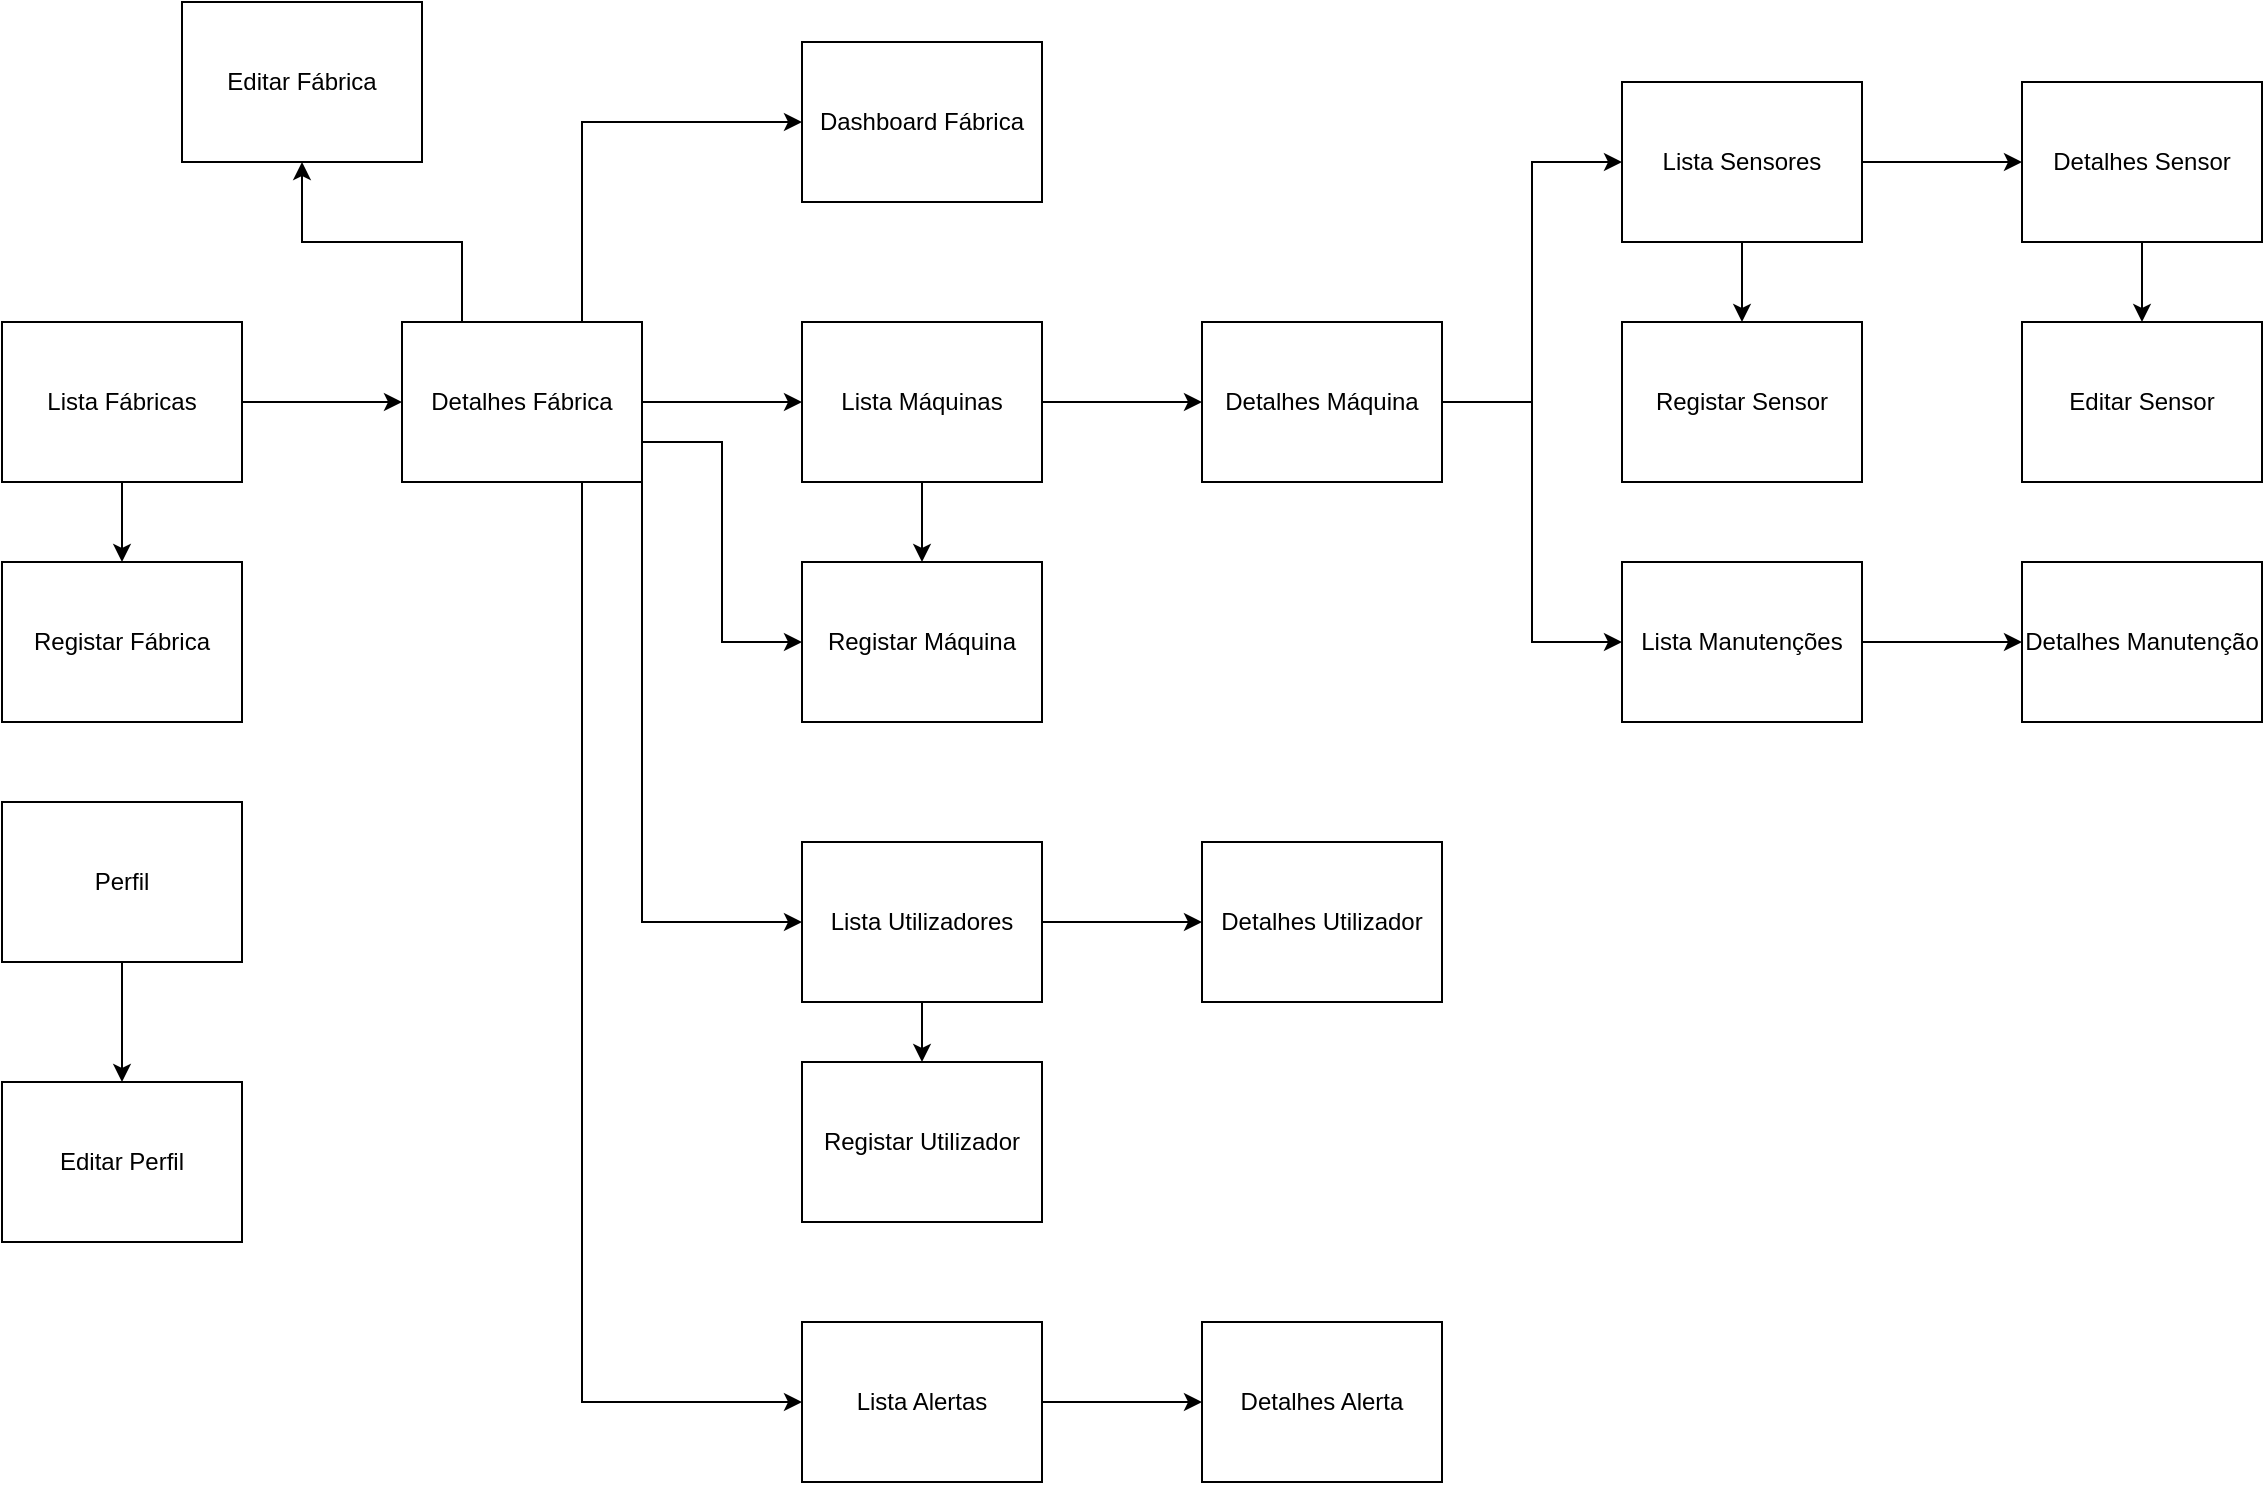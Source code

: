<mxfile version="25.0.3">
  <diagram name="Page-1" id="Y0TVHzEXhYDWEignVO2z">
    <mxGraphModel dx="1687" dy="911" grid="1" gridSize="10" guides="1" tooltips="1" connect="1" arrows="1" fold="1" page="1" pageScale="1" pageWidth="850" pageHeight="1100" math="0" shadow="0">
      <root>
        <mxCell id="0" />
        <mxCell id="1" parent="0" />
        <mxCell id="TLoTczXkmHmYarLnoum9-3" style="edgeStyle=orthogonalEdgeStyle;rounded=0;orthogonalLoop=1;jettySize=auto;html=1;exitX=1;exitY=0.5;exitDx=0;exitDy=0;entryX=0;entryY=0.5;entryDx=0;entryDy=0;" parent="1" source="TLoTczXkmHmYarLnoum9-1" target="TLoTczXkmHmYarLnoum9-2" edge="1">
          <mxGeometry relative="1" as="geometry" />
        </mxCell>
        <mxCell id="TLoTczXkmHmYarLnoum9-5" style="edgeStyle=orthogonalEdgeStyle;rounded=0;orthogonalLoop=1;jettySize=auto;html=1;exitX=0.5;exitY=1;exitDx=0;exitDy=0;" parent="1" source="TLoTczXkmHmYarLnoum9-1" target="TLoTczXkmHmYarLnoum9-4" edge="1">
          <mxGeometry relative="1" as="geometry" />
        </mxCell>
        <mxCell id="TLoTczXkmHmYarLnoum9-1" value="Lista Fábricas" style="rounded=0;whiteSpace=wrap;html=1;" parent="1" vertex="1">
          <mxGeometry x="40" y="200" width="120" height="80" as="geometry" />
        </mxCell>
        <mxCell id="TLoTczXkmHmYarLnoum9-11" style="edgeStyle=orthogonalEdgeStyle;rounded=0;orthogonalLoop=1;jettySize=auto;html=1;exitX=0.75;exitY=0;exitDx=0;exitDy=0;entryX=0;entryY=0.5;entryDx=0;entryDy=0;" parent="1" source="TLoTczXkmHmYarLnoum9-2" target="TLoTczXkmHmYarLnoum9-8" edge="1">
          <mxGeometry relative="1" as="geometry" />
        </mxCell>
        <mxCell id="TLoTczXkmHmYarLnoum9-15" style="edgeStyle=orthogonalEdgeStyle;rounded=0;orthogonalLoop=1;jettySize=auto;html=1;exitX=1;exitY=0.5;exitDx=0;exitDy=0;entryX=0;entryY=0.5;entryDx=0;entryDy=0;" parent="1" source="TLoTczXkmHmYarLnoum9-2" target="TLoTczXkmHmYarLnoum9-12" edge="1">
          <mxGeometry relative="1" as="geometry" />
        </mxCell>
        <mxCell id="TLoTczXkmHmYarLnoum9-26" style="edgeStyle=orthogonalEdgeStyle;rounded=0;orthogonalLoop=1;jettySize=auto;html=1;exitX=1;exitY=0.75;exitDx=0;exitDy=0;entryX=0;entryY=0.5;entryDx=0;entryDy=0;" parent="1" source="TLoTczXkmHmYarLnoum9-2" target="TLoTczXkmHmYarLnoum9-13" edge="1">
          <mxGeometry relative="1" as="geometry" />
        </mxCell>
        <mxCell id="TLoTczXkmHmYarLnoum9-27" style="edgeStyle=orthogonalEdgeStyle;rounded=0;orthogonalLoop=1;jettySize=auto;html=1;exitX=1;exitY=1;exitDx=0;exitDy=0;entryX=0;entryY=0.5;entryDx=0;entryDy=0;" parent="1" source="TLoTczXkmHmYarLnoum9-2" target="TLoTczXkmHmYarLnoum9-24" edge="1">
          <mxGeometry relative="1" as="geometry" />
        </mxCell>
        <mxCell id="TLoTczXkmHmYarLnoum9-28" style="edgeStyle=orthogonalEdgeStyle;rounded=0;orthogonalLoop=1;jettySize=auto;html=1;exitX=0.75;exitY=1;exitDx=0;exitDy=0;entryX=0;entryY=0.5;entryDx=0;entryDy=0;" parent="1" source="TLoTczXkmHmYarLnoum9-2" target="TLoTczXkmHmYarLnoum9-25" edge="1">
          <mxGeometry relative="1" as="geometry" />
        </mxCell>
        <mxCell id="TLoTczXkmHmYarLnoum9-29" style="edgeStyle=orthogonalEdgeStyle;rounded=0;orthogonalLoop=1;jettySize=auto;html=1;exitX=0.25;exitY=0;exitDx=0;exitDy=0;entryX=0.5;entryY=1;entryDx=0;entryDy=0;" parent="1" source="TLoTczXkmHmYarLnoum9-2" target="TLoTczXkmHmYarLnoum9-6" edge="1">
          <mxGeometry relative="1" as="geometry" />
        </mxCell>
        <mxCell id="TLoTczXkmHmYarLnoum9-2" value="Detalhes Fábrica" style="rounded=0;whiteSpace=wrap;html=1;" parent="1" vertex="1">
          <mxGeometry x="240" y="200" width="120" height="80" as="geometry" />
        </mxCell>
        <mxCell id="TLoTczXkmHmYarLnoum9-4" value="Registar Fábrica" style="rounded=0;whiteSpace=wrap;html=1;" parent="1" vertex="1">
          <mxGeometry x="40" y="320" width="120" height="80" as="geometry" />
        </mxCell>
        <mxCell id="TLoTczXkmHmYarLnoum9-6" value="Editar Fábrica" style="rounded=0;whiteSpace=wrap;html=1;" parent="1" vertex="1">
          <mxGeometry x="130" y="40" width="120" height="80" as="geometry" />
        </mxCell>
        <mxCell id="TLoTczXkmHmYarLnoum9-8" value="Dashboard Fábrica" style="rounded=0;whiteSpace=wrap;html=1;" parent="1" vertex="1">
          <mxGeometry x="440" y="60" width="120" height="80" as="geometry" />
        </mxCell>
        <mxCell id="TLoTczXkmHmYarLnoum9-14" style="edgeStyle=orthogonalEdgeStyle;rounded=0;orthogonalLoop=1;jettySize=auto;html=1;exitX=0.5;exitY=1;exitDx=0;exitDy=0;" parent="1" source="TLoTczXkmHmYarLnoum9-12" target="TLoTczXkmHmYarLnoum9-13" edge="1">
          <mxGeometry relative="1" as="geometry" />
        </mxCell>
        <mxCell id="cWNUB35YDtiMVpsdV3_J-7" style="edgeStyle=orthogonalEdgeStyle;rounded=0;orthogonalLoop=1;jettySize=auto;html=1;exitX=1;exitY=0.5;exitDx=0;exitDy=0;entryX=0;entryY=0.5;entryDx=0;entryDy=0;" edge="1" parent="1" source="TLoTczXkmHmYarLnoum9-12" target="cWNUB35YDtiMVpsdV3_J-4">
          <mxGeometry relative="1" as="geometry" />
        </mxCell>
        <mxCell id="TLoTczXkmHmYarLnoum9-12" value="Lista Máquinas" style="rounded=0;whiteSpace=wrap;html=1;" parent="1" vertex="1">
          <mxGeometry x="440" y="200" width="120" height="80" as="geometry" />
        </mxCell>
        <mxCell id="TLoTczXkmHmYarLnoum9-13" value="Registar Máquina" style="rounded=0;whiteSpace=wrap;html=1;" parent="1" vertex="1">
          <mxGeometry x="440" y="320" width="120" height="80" as="geometry" />
        </mxCell>
        <mxCell id="TLoTczXkmHmYarLnoum9-19" style="edgeStyle=orthogonalEdgeStyle;rounded=0;orthogonalLoop=1;jettySize=auto;html=1;exitX=1;exitY=0.5;exitDx=0;exitDy=0;entryX=0;entryY=0.5;entryDx=0;entryDy=0;" parent="1" source="TLoTczXkmHmYarLnoum9-16" target="TLoTczXkmHmYarLnoum9-18" edge="1">
          <mxGeometry relative="1" as="geometry" />
        </mxCell>
        <mxCell id="TLoTczXkmHmYarLnoum9-23" style="edgeStyle=orthogonalEdgeStyle;rounded=0;orthogonalLoop=1;jettySize=auto;html=1;exitX=0.5;exitY=1;exitDx=0;exitDy=0;" parent="1" source="TLoTczXkmHmYarLnoum9-16" target="TLoTczXkmHmYarLnoum9-22" edge="1">
          <mxGeometry relative="1" as="geometry" />
        </mxCell>
        <mxCell id="TLoTczXkmHmYarLnoum9-16" value="Lista Sensores" style="rounded=0;whiteSpace=wrap;html=1;" parent="1" vertex="1">
          <mxGeometry x="850" y="80" width="120" height="80" as="geometry" />
        </mxCell>
        <mxCell id="TLoTczXkmHmYarLnoum9-21" style="edgeStyle=orthogonalEdgeStyle;rounded=0;orthogonalLoop=1;jettySize=auto;html=1;exitX=0.5;exitY=1;exitDx=0;exitDy=0;entryX=0.5;entryY=0;entryDx=0;entryDy=0;" parent="1" source="TLoTczXkmHmYarLnoum9-18" target="TLoTczXkmHmYarLnoum9-20" edge="1">
          <mxGeometry relative="1" as="geometry" />
        </mxCell>
        <mxCell id="TLoTczXkmHmYarLnoum9-18" value="Detalhes Sensor" style="rounded=0;whiteSpace=wrap;html=1;" parent="1" vertex="1">
          <mxGeometry x="1050" y="80" width="120" height="80" as="geometry" />
        </mxCell>
        <mxCell id="TLoTczXkmHmYarLnoum9-20" value="Editar Sensor" style="rounded=0;whiteSpace=wrap;html=1;" parent="1" vertex="1">
          <mxGeometry x="1050" y="200" width="120" height="80" as="geometry" />
        </mxCell>
        <mxCell id="TLoTczXkmHmYarLnoum9-22" value="Registar Sensor" style="rounded=0;whiteSpace=wrap;html=1;" parent="1" vertex="1">
          <mxGeometry x="850" y="200" width="120" height="80" as="geometry" />
        </mxCell>
        <mxCell id="TLoTczXkmHmYarLnoum9-31" style="edgeStyle=orthogonalEdgeStyle;rounded=0;orthogonalLoop=1;jettySize=auto;html=1;exitX=1;exitY=0.5;exitDx=0;exitDy=0;" parent="1" source="TLoTczXkmHmYarLnoum9-24" target="TLoTczXkmHmYarLnoum9-30" edge="1">
          <mxGeometry relative="1" as="geometry" />
        </mxCell>
        <mxCell id="TLoTczXkmHmYarLnoum9-33" style="edgeStyle=orthogonalEdgeStyle;rounded=0;orthogonalLoop=1;jettySize=auto;html=1;exitX=0.5;exitY=1;exitDx=0;exitDy=0;" parent="1" source="TLoTczXkmHmYarLnoum9-24" target="TLoTczXkmHmYarLnoum9-32" edge="1">
          <mxGeometry relative="1" as="geometry" />
        </mxCell>
        <mxCell id="TLoTczXkmHmYarLnoum9-24" value="Lista Utilizadores" style="rounded=0;whiteSpace=wrap;html=1;" parent="1" vertex="1">
          <mxGeometry x="440" y="460" width="120" height="80" as="geometry" />
        </mxCell>
        <mxCell id="TLoTczXkmHmYarLnoum9-25" value="&lt;div&gt;Lista Alertas&lt;/div&gt;" style="rounded=0;whiteSpace=wrap;html=1;" parent="1" vertex="1">
          <mxGeometry x="440" y="700" width="120" height="80" as="geometry" />
        </mxCell>
        <mxCell id="TLoTczXkmHmYarLnoum9-30" value="Detalhes Utilizador" style="rounded=0;whiteSpace=wrap;html=1;" parent="1" vertex="1">
          <mxGeometry x="640" y="460" width="120" height="80" as="geometry" />
        </mxCell>
        <mxCell id="TLoTczXkmHmYarLnoum9-32" value="Registar Utilizador" style="rounded=0;whiteSpace=wrap;html=1;" parent="1" vertex="1">
          <mxGeometry x="440" y="570" width="120" height="80" as="geometry" />
        </mxCell>
        <mxCell id="TLoTczXkmHmYarLnoum9-36" style="edgeStyle=orthogonalEdgeStyle;rounded=0;orthogonalLoop=1;jettySize=auto;html=1;exitX=1;exitY=0.5;exitDx=0;exitDy=0;entryX=0;entryY=0.5;entryDx=0;entryDy=0;" parent="1" source="TLoTczXkmHmYarLnoum9-34" target="TLoTczXkmHmYarLnoum9-35" edge="1">
          <mxGeometry relative="1" as="geometry" />
        </mxCell>
        <mxCell id="TLoTczXkmHmYarLnoum9-34" value="Lista Manutenções" style="rounded=0;whiteSpace=wrap;html=1;" parent="1" vertex="1">
          <mxGeometry x="850" y="320" width="120" height="80" as="geometry" />
        </mxCell>
        <mxCell id="TLoTczXkmHmYarLnoum9-35" value="Detalhes Manutenção" style="rounded=0;whiteSpace=wrap;html=1;" parent="1" vertex="1">
          <mxGeometry x="1050" y="320" width="120" height="80" as="geometry" />
        </mxCell>
        <mxCell id="cWNUB35YDtiMVpsdV3_J-15" style="edgeStyle=orthogonalEdgeStyle;rounded=0;orthogonalLoop=1;jettySize=auto;html=1;exitX=0.5;exitY=1;exitDx=0;exitDy=0;" edge="1" parent="1" source="cWNUB35YDtiMVpsdV3_J-1" target="cWNUB35YDtiMVpsdV3_J-2">
          <mxGeometry relative="1" as="geometry" />
        </mxCell>
        <mxCell id="cWNUB35YDtiMVpsdV3_J-1" value="Perfil" style="rounded=0;whiteSpace=wrap;html=1;" vertex="1" parent="1">
          <mxGeometry x="40" y="440" width="120" height="80" as="geometry" />
        </mxCell>
        <mxCell id="cWNUB35YDtiMVpsdV3_J-2" value="Editar Perfil" style="rounded=0;whiteSpace=wrap;html=1;" vertex="1" parent="1">
          <mxGeometry x="40" y="580" width="120" height="80" as="geometry" />
        </mxCell>
        <mxCell id="cWNUB35YDtiMVpsdV3_J-5" style="edgeStyle=orthogonalEdgeStyle;rounded=0;orthogonalLoop=1;jettySize=auto;html=1;exitX=1;exitY=0.5;exitDx=0;exitDy=0;entryX=0;entryY=0.5;entryDx=0;entryDy=0;" edge="1" parent="1" source="cWNUB35YDtiMVpsdV3_J-4" target="TLoTczXkmHmYarLnoum9-16">
          <mxGeometry relative="1" as="geometry" />
        </mxCell>
        <mxCell id="cWNUB35YDtiMVpsdV3_J-6" style="edgeStyle=orthogonalEdgeStyle;rounded=0;orthogonalLoop=1;jettySize=auto;html=1;exitX=1;exitY=0.5;exitDx=0;exitDy=0;entryX=0;entryY=0.5;entryDx=0;entryDy=0;" edge="1" parent="1" source="cWNUB35YDtiMVpsdV3_J-4" target="TLoTczXkmHmYarLnoum9-34">
          <mxGeometry relative="1" as="geometry" />
        </mxCell>
        <mxCell id="cWNUB35YDtiMVpsdV3_J-4" value="Detalhes Máquina" style="rounded=0;whiteSpace=wrap;html=1;" vertex="1" parent="1">
          <mxGeometry x="640" y="200" width="120" height="80" as="geometry" />
        </mxCell>
        <mxCell id="cWNUB35YDtiMVpsdV3_J-8" value="&lt;div&gt;Detalhes Alerta&lt;/div&gt;" style="rounded=0;whiteSpace=wrap;html=1;" vertex="1" parent="1">
          <mxGeometry x="640" y="700" width="120" height="80" as="geometry" />
        </mxCell>
        <mxCell id="cWNUB35YDtiMVpsdV3_J-9" style="edgeStyle=orthogonalEdgeStyle;rounded=0;orthogonalLoop=1;jettySize=auto;html=1;exitX=1;exitY=0.5;exitDx=0;exitDy=0;entryX=0;entryY=0.5;entryDx=0;entryDy=0;" edge="1" parent="1" source="TLoTczXkmHmYarLnoum9-25" target="cWNUB35YDtiMVpsdV3_J-8">
          <mxGeometry relative="1" as="geometry" />
        </mxCell>
      </root>
    </mxGraphModel>
  </diagram>
</mxfile>
